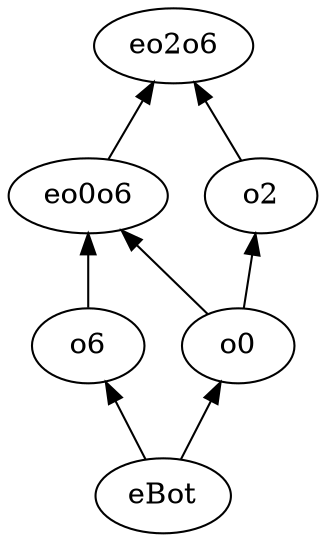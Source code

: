 strict digraph "bandelt2000-table01_s_df_s" {
	rankdir=BT
	o6
	eBot
	eo2o6
	o0
	eo0o6
	o2
	eBot -> o6
	eo0o6 -> eo2o6
	o2 -> eo2o6
	eBot -> o0
	o6 -> eo0o6
	o0 -> eo0o6
	o0 -> o2
}
